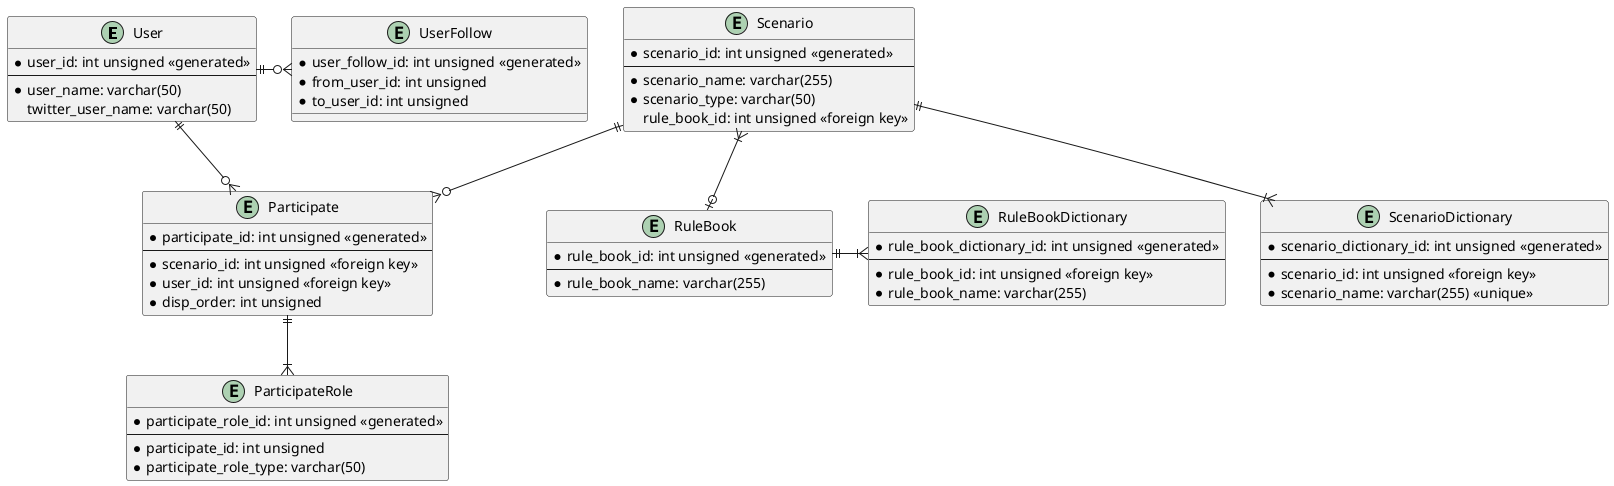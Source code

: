 @startuml
'https://plantuml.com/class-diagram

entity User {
    * user_id: int unsigned <<generated>>
    --
    * user_name: varchar(50)
    twitter_user_name: varchar(50)
}

entity UserFollow {
    * user_follow_id: int unsigned <<generated>>
    * from_user_id: int unsigned
    * to_user_id: int unsigned
}

User ||-o{ UserFollow

entity RuleBook {
    * rule_book_id: int unsigned <<generated>>
    --
    * rule_book_name: varchar(255)
}

entity RuleBookDictionary {
    * rule_book_dictionary_id: int unsigned <<generated>>
    --
    * rule_book_id: int unsigned <<foreign key>>
    * rule_book_name: varchar(255)
}

RuleBook ||-|{ RuleBookDictionary

entity Scenario {
    * scenario_id: int unsigned <<generated>>
    --
    * scenario_name: varchar(255)
    * scenario_type: varchar(50)
    rule_book_id: int unsigned <<foreign key>>
}

entity ScenarioDictionary {
    * scenario_dictionary_id: int unsigned <<generated>>
    --
    * scenario_id: int unsigned <<foreign key>>
    * scenario_name: varchar(255) <<unique>>
}

Scenario ||--|{ ScenarioDictionary
Scenario }|--o| RuleBook

entity Participate {
    * participate_id: int unsigned <<generated>>
    --
    * scenario_id: int unsigned <<foreign key>>
    * user_id: int unsigned <<foreign key>>
    * disp_order: int unsigned
}

User ||--o{ Participate
Scenario ||--o{ Participate

entity ParticipateRole {
    * participate_role_id: int unsigned <<generated>>
    --
    * participate_id: int unsigned
    * participate_role_type: varchar(50)
}

Participate ||--|{ ParticipateRole

@enduml
